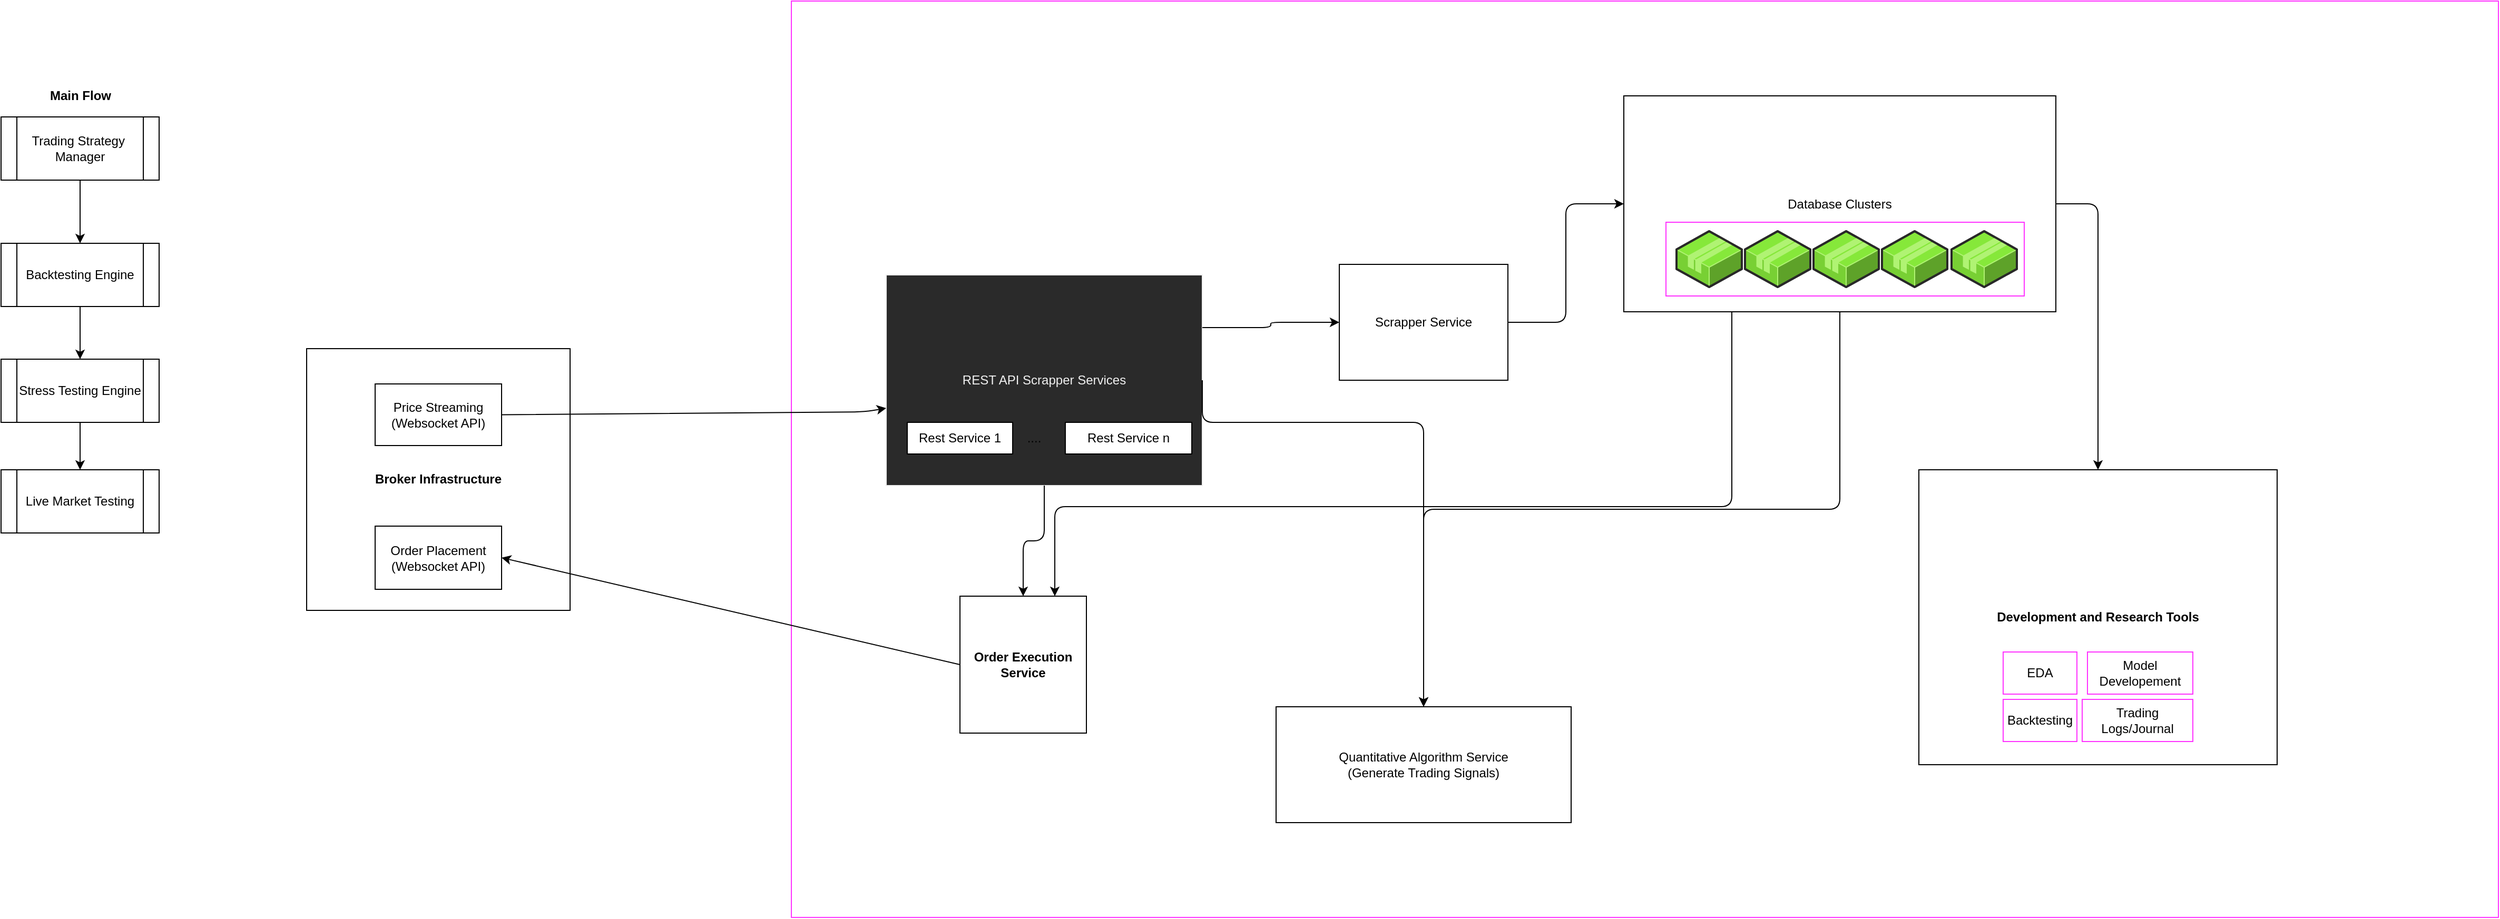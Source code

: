<mxfile>
    <diagram id="n3BHXqfzbHbO4IU1MaT2" name="Page-1">
        <mxGraphModel dx="1075" dy="1686" grid="1" gridSize="10" guides="1" tooltips="1" connect="1" arrows="1" fold="1" page="1" pageScale="1" pageWidth="850" pageHeight="1100" math="0" shadow="0">
            <root>
                <mxCell id="0"/>
                <mxCell id="1" parent="0"/>
                <mxCell id="218" value="" style="group" vertex="1" connectable="0" parent="1">
                    <mxGeometry x="1840" y="250" width="550" height="510" as="geometry"/>
                </mxCell>
                <mxCell id="219" value="" style="whiteSpace=wrap;html=1;strokeColor=#FF33FF;" vertex="1" parent="218">
                    <mxGeometry x="-1070" y="-360" width="1620" height="870" as="geometry"/>
                </mxCell>
                <mxCell id="170" value="Development and Research Tools" style="whiteSpace=wrap;html=1;fontStyle=1" vertex="1" parent="218">
                    <mxGeometry y="85" width="340" height="280" as="geometry"/>
                </mxCell>
                <mxCell id="202" value="EDA" style="html=1;whiteSpace=wrap;container=1;recursiveResize=0;collapsible=0;strokeColor=#FF33FF;" vertex="1" parent="218">
                    <mxGeometry x="80" y="258" width="70" height="40" as="geometry"/>
                </mxCell>
                <mxCell id="204" value="Model Developement" style="html=1;whiteSpace=wrap;container=1;recursiveResize=0;collapsible=0;strokeColor=#FF33FF;" vertex="1" parent="218">
                    <mxGeometry x="160" y="258" width="100" height="40" as="geometry"/>
                </mxCell>
                <mxCell id="205" value="Backtesting" style="html=1;whiteSpace=wrap;container=1;recursiveResize=0;collapsible=0;strokeColor=#FF33FF;" vertex="1" parent="218">
                    <mxGeometry x="80" y="303" width="70" height="40" as="geometry"/>
                </mxCell>
                <mxCell id="206" value="Trading Logs/Journal" style="html=1;whiteSpace=wrap;container=1;recursiveResize=0;collapsible=0;strokeColor=#FF33FF;" vertex="1" parent="218">
                    <mxGeometry x="155" y="303" width="105" height="40" as="geometry"/>
                </mxCell>
                <mxCell id="217" value="" style="group" vertex="1" connectable="0" parent="218">
                    <mxGeometry x="-280" y="-270" width="410" height="205" as="geometry"/>
                </mxCell>
                <mxCell id="207" value="Database Clusters" style="whiteSpace=wrap;html=1;" vertex="1" parent="217">
                    <mxGeometry width="410" height="205" as="geometry"/>
                </mxCell>
                <mxCell id="208" value="" style="whiteSpace=wrap;html=1;strokeColor=#FF33FF;" vertex="1" parent="217">
                    <mxGeometry x="40" y="120" width="340" height="70" as="geometry"/>
                </mxCell>
                <mxCell id="209" value="" style="verticalLabelPosition=bottom;html=1;verticalAlign=top;strokeWidth=1;align=center;outlineConnect=0;dashed=0;outlineConnect=0;shape=mxgraph.aws3d.application2;fillColor=#86E83A;strokeColor=#B0F373;aspect=fixed;" vertex="1" parent="217">
                    <mxGeometry x="50" y="128.5" width="62" height="53" as="geometry"/>
                </mxCell>
                <mxCell id="210" value="" style="verticalLabelPosition=bottom;html=1;verticalAlign=top;strokeWidth=1;align=center;outlineConnect=0;dashed=0;outlineConnect=0;shape=mxgraph.aws3d.application2;fillColor=#86E83A;strokeColor=#B0F373;aspect=fixed;" vertex="1" parent="217">
                    <mxGeometry x="115" y="128.5" width="62" height="53" as="geometry"/>
                </mxCell>
                <mxCell id="211" value="" style="verticalLabelPosition=bottom;html=1;verticalAlign=top;strokeWidth=1;align=center;outlineConnect=0;dashed=0;outlineConnect=0;shape=mxgraph.aws3d.application2;fillColor=#86E83A;strokeColor=#B0F373;aspect=fixed;" vertex="1" parent="217">
                    <mxGeometry x="180" y="128.5" width="62" height="53" as="geometry"/>
                </mxCell>
                <mxCell id="212" value="" style="verticalLabelPosition=bottom;html=1;verticalAlign=top;strokeWidth=1;align=center;outlineConnect=0;dashed=0;outlineConnect=0;shape=mxgraph.aws3d.application2;fillColor=#86E83A;strokeColor=#B0F373;aspect=fixed;" vertex="1" parent="217">
                    <mxGeometry x="245" y="128.5" width="62" height="53" as="geometry"/>
                </mxCell>
                <mxCell id="213" value="" style="verticalLabelPosition=bottom;html=1;verticalAlign=top;strokeWidth=1;align=center;outlineConnect=0;dashed=0;outlineConnect=0;shape=mxgraph.aws3d.application2;fillColor=#86E83A;strokeColor=#B0F373;aspect=fixed;" vertex="1" parent="217">
                    <mxGeometry x="311" y="128.5" width="62" height="53" as="geometry"/>
                </mxCell>
                <mxCell id="230" style="edgeStyle=orthogonalEdgeStyle;html=1;exitX=1;exitY=0.5;exitDx=0;exitDy=0;" edge="1" parent="218" source="167" target="207">
                    <mxGeometry relative="1" as="geometry"/>
                </mxCell>
                <mxCell id="167" value="Scrapper Service" style="whiteSpace=wrap;html=1;" vertex="1" parent="218">
                    <mxGeometry x="-550" y="-110" width="160" height="110" as="geometry"/>
                </mxCell>
                <mxCell id="169" value="Order Execution Service" style="whiteSpace=wrap;html=1;fontStyle=1" vertex="1" parent="218">
                    <mxGeometry x="-910" y="205" width="120" height="130" as="geometry"/>
                </mxCell>
                <mxCell id="216" value="l" style="group" vertex="1" connectable="0" parent="218">
                    <mxGeometry x="-980" y="-100" width="300" height="200" as="geometry"/>
                </mxCell>
                <mxCell id="168" value="REST API Scrapper Services" style="shape=table;html=1;whiteSpace=wrap;startSize=0;container=1;collapsible=0;childLayout=tableLayout;fontFamily=Helvetica;fontSize=12;fontColor=rgb(240, 240, 240);align=center;strokeColor=rgb(240, 240, 240);fillColor=rgb(42, 42, 42);" vertex="1" parent="216">
                    <mxGeometry width="300" height="200" as="geometry"/>
                </mxCell>
                <mxCell id="165" value="Rest Service 1" style="whiteSpace=wrap;html=1;" vertex="1" parent="216">
                    <mxGeometry x="20" y="140" width="100" height="30" as="geometry"/>
                </mxCell>
                <mxCell id="184" value="Rest Service n" style="whiteSpace=wrap;html=1;" vertex="1" parent="216">
                    <mxGeometry x="170" y="140" width="120" height="30" as="geometry"/>
                </mxCell>
                <mxCell id="185" value="...." style="text;html=1;align=center;verticalAlign=middle;resizable=0;points=[];autosize=1;strokeColor=none;fillColor=none;" vertex="1" parent="216">
                    <mxGeometry x="125" y="145" width="30" height="20" as="geometry"/>
                </mxCell>
                <mxCell id="224" style="edgeStyle=orthogonalEdgeStyle;html=1;exitX=0.5;exitY=1;exitDx=0;exitDy=0;entryX=0.5;entryY=0;entryDx=0;entryDy=0;" edge="1" parent="218" source="168" target="169">
                    <mxGeometry relative="1" as="geometry"/>
                </mxCell>
                <mxCell id="229" style="edgeStyle=orthogonalEdgeStyle;html=1;exitX=1;exitY=0.25;exitDx=0;exitDy=0;" edge="1" parent="218" source="168" target="167">
                    <mxGeometry relative="1" as="geometry"/>
                </mxCell>
                <mxCell id="235" style="edgeStyle=orthogonalEdgeStyle;html=1;exitX=0.25;exitY=1;exitDx=0;exitDy=0;entryX=0.75;entryY=0;entryDx=0;entryDy=0;" edge="1" parent="218" source="207" target="169">
                    <mxGeometry relative="1" as="geometry">
                        <Array as="points">
                            <mxPoint x="-177" y="120"/>
                            <mxPoint x="-820" y="120"/>
                        </Array>
                    </mxGeometry>
                </mxCell>
                <mxCell id="238" style="edgeStyle=orthogonalEdgeStyle;html=1;exitX=1;exitY=0.5;exitDx=0;exitDy=0;" edge="1" parent="218" source="207" target="170">
                    <mxGeometry relative="1" as="geometry"/>
                </mxCell>
                <mxCell id="176" style="edgeStyle=none;html=1;exitX=0.5;exitY=1;exitDx=0;exitDy=0;" edge="1" parent="1" source="171" target="172">
                    <mxGeometry relative="1" as="geometry"/>
                </mxCell>
                <mxCell id="171" value="Trading Strategy&amp;nbsp; Manager" style="shape=process;whiteSpace=wrap;html=1;backgroundOutline=1;" vertex="1" parent="1">
                    <mxGeometry x="20" width="150" height="60" as="geometry"/>
                </mxCell>
                <mxCell id="179" style="edgeStyle=none;html=1;exitX=0.5;exitY=1;exitDx=0;exitDy=0;" edge="1" parent="1" source="172" target="173">
                    <mxGeometry relative="1" as="geometry"/>
                </mxCell>
                <mxCell id="172" value="Backtesting Engine" style="shape=process;whiteSpace=wrap;html=1;backgroundOutline=1;" vertex="1" parent="1">
                    <mxGeometry x="20" y="120" width="150" height="60" as="geometry"/>
                </mxCell>
                <mxCell id="180" style="edgeStyle=none;html=1;exitX=0.5;exitY=1;exitDx=0;exitDy=0;" edge="1" parent="1" source="173" target="175">
                    <mxGeometry relative="1" as="geometry"/>
                </mxCell>
                <mxCell id="173" value="Stress Testing Engine" style="shape=process;whiteSpace=wrap;html=1;backgroundOutline=1;" vertex="1" parent="1">
                    <mxGeometry x="20" y="230" width="150" height="60" as="geometry"/>
                </mxCell>
                <mxCell id="175" value="Live Market Testing" style="shape=process;whiteSpace=wrap;html=1;backgroundOutline=1;" vertex="1" parent="1">
                    <mxGeometry x="20" y="335" width="150" height="60" as="geometry"/>
                </mxCell>
                <mxCell id="181" value="Main Flow" style="text;html=1;align=center;verticalAlign=middle;resizable=0;points=[];autosize=1;strokeColor=none;fillColor=none;fontStyle=1" vertex="1" parent="1">
                    <mxGeometry x="60" y="-30" width="70" height="20" as="geometry"/>
                </mxCell>
                <mxCell id="186" value="Quantitative Algorithm Service &lt;br&gt;(Generate Trading Signals)" style="whiteSpace=wrap;html=1;" vertex="1" parent="1">
                    <mxGeometry x="1230" y="560" width="280" height="110" as="geometry"/>
                </mxCell>
                <mxCell id="215" value="" style="group" vertex="1" connectable="0" parent="1">
                    <mxGeometry x="310" y="220" width="250" height="248.5" as="geometry"/>
                </mxCell>
                <mxCell id="164" value="Broker Infrastructure" style="whiteSpace=wrap;html=1;fontStyle=1" vertex="1" parent="215">
                    <mxGeometry width="250" height="248.5" as="geometry"/>
                </mxCell>
                <mxCell id="162" value="Price Streaming&lt;br&gt;(Websocket API)" style="whiteSpace=wrap;html=1;fontStyle=0" vertex="1" parent="215">
                    <mxGeometry x="65" y="33.5" width="120" height="58.5" as="geometry"/>
                </mxCell>
                <mxCell id="214" value="Order Placement&lt;br&gt;(Websocket API)" style="whiteSpace=wrap;html=1;fontStyle=0" vertex="1" parent="215">
                    <mxGeometry x="65" y="168.5" width="120" height="60" as="geometry"/>
                </mxCell>
                <mxCell id="222" style="edgeStyle=none;html=1;exitX=1;exitY=0.5;exitDx=0;exitDy=0;" edge="1" parent="1" source="162" target="168">
                    <mxGeometry relative="1" as="geometry">
                        <Array as="points">
                            <mxPoint x="840" y="280"/>
                        </Array>
                    </mxGeometry>
                </mxCell>
                <mxCell id="223" style="edgeStyle=none;html=1;exitX=0;exitY=0.5;exitDx=0;exitDy=0;entryX=1;entryY=0.5;entryDx=0;entryDy=0;" edge="1" parent="1" source="169" target="214">
                    <mxGeometry relative="1" as="geometry"/>
                </mxCell>
                <mxCell id="228" style="edgeStyle=orthogonalEdgeStyle;html=1;exitX=1;exitY=0.5;exitDx=0;exitDy=0;" edge="1" parent="1" source="168" target="186">
                    <mxGeometry relative="1" as="geometry">
                        <Array as="points">
                            <mxPoint x="1160" y="290"/>
                            <mxPoint x="1370" y="290"/>
                        </Array>
                    </mxGeometry>
                </mxCell>
                <mxCell id="233" style="edgeStyle=orthogonalEdgeStyle;html=1;exitX=0.5;exitY=1;exitDx=0;exitDy=0;" edge="1" parent="1" source="207" target="186">
                    <mxGeometry relative="1" as="geometry"/>
                </mxCell>
            </root>
        </mxGraphModel>
    </diagram>
</mxfile>